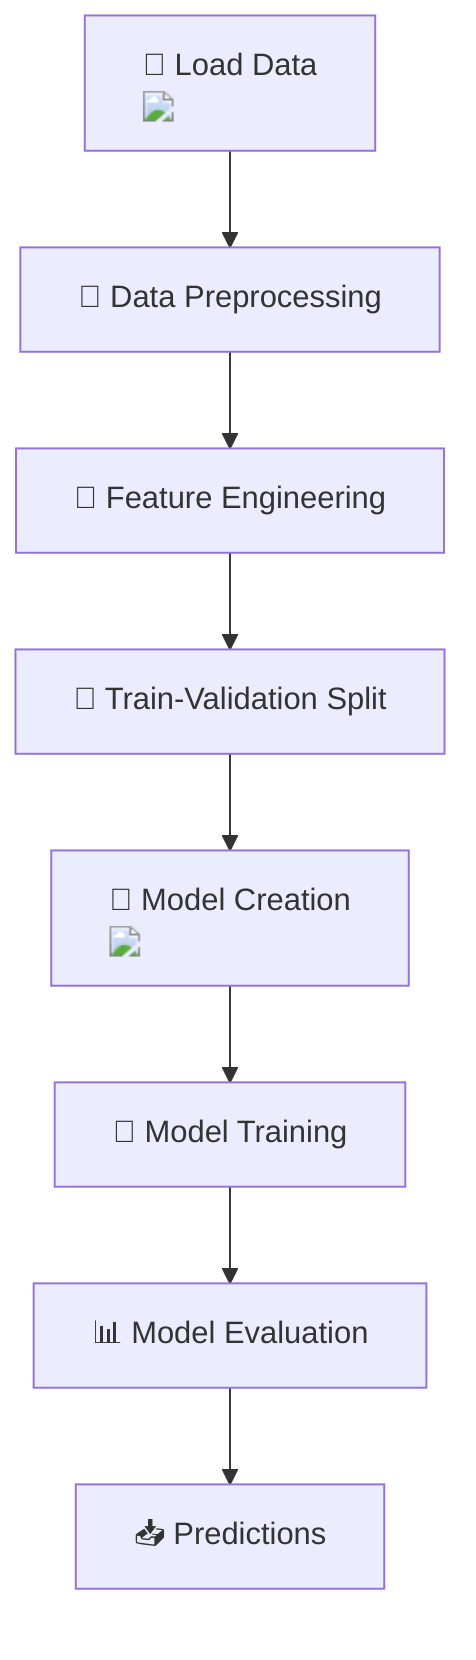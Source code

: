 flowchart TD
    A["📁 Load Data <img src='icons/file.svg'/>"] --> B["🧹 Data Preprocessing"];
    B --> C["🧮 Feature Engineering"];
    C --> D["🧪 Train-Validation Split"];
    D --> E["🧠 Model Creation <img src='icons/brain.svg'/>"];
    E --> F["📝 Model Training"];
    F --> G["📊 Model Evaluation"];
    G --> H["📥 Predictions"];